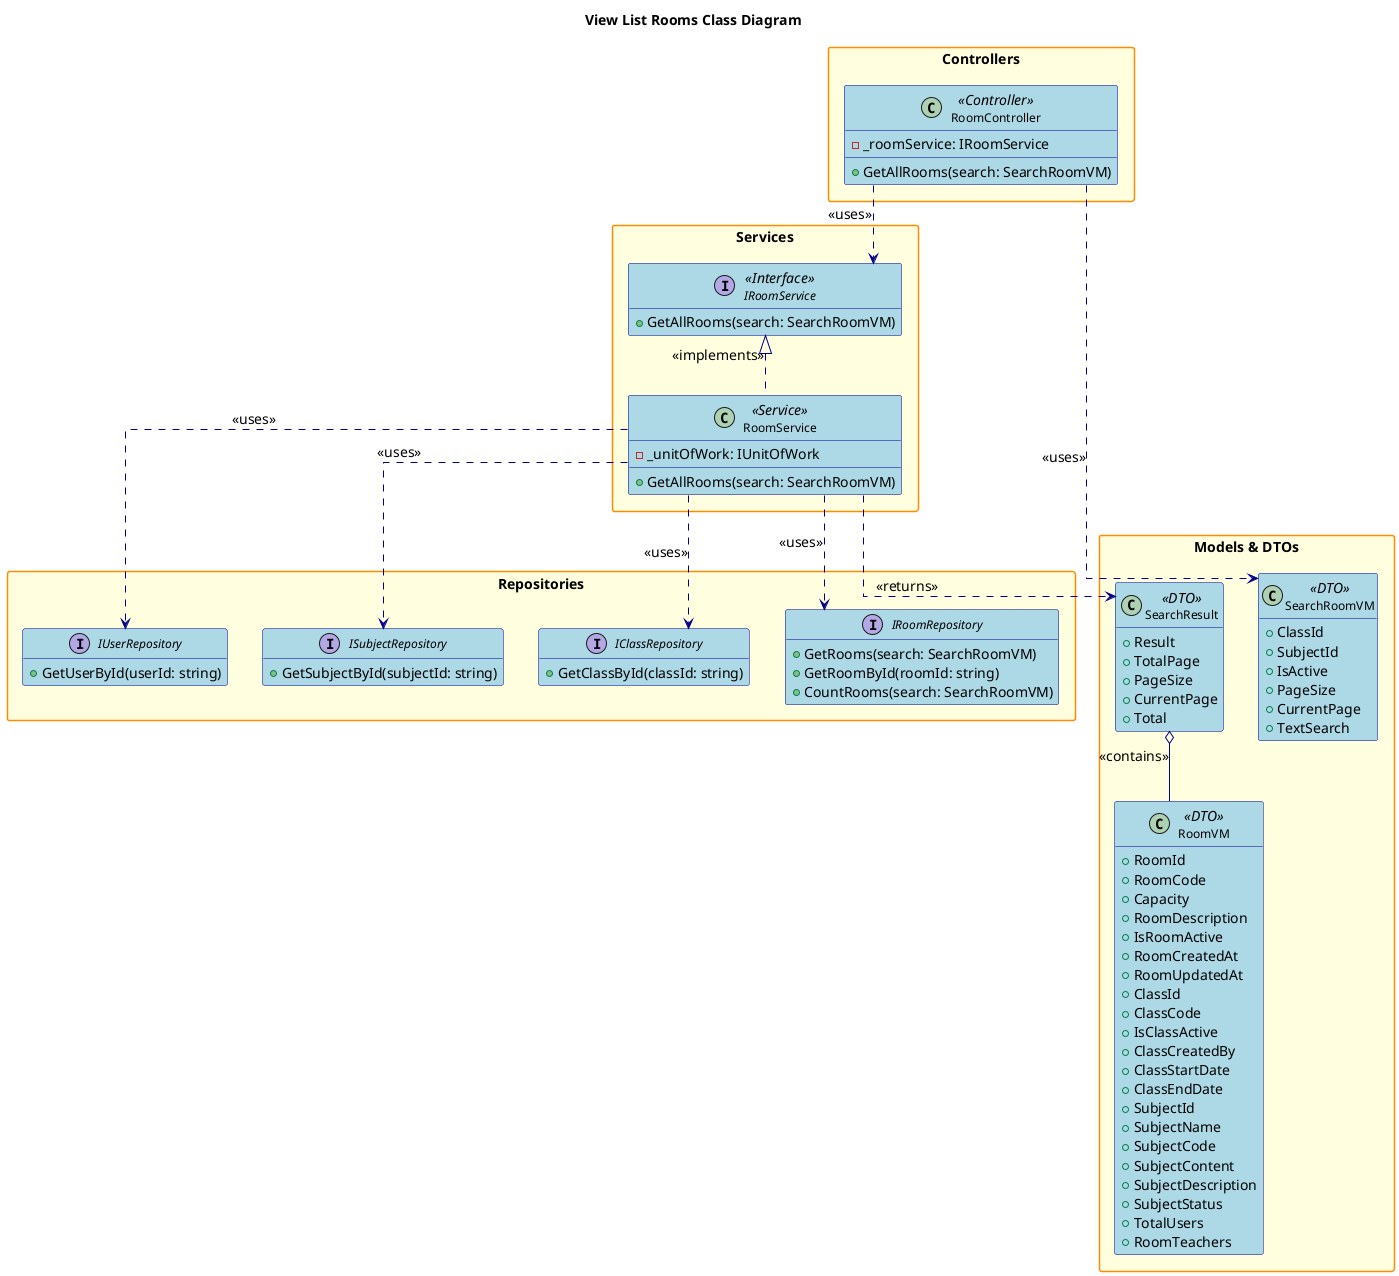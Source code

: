 @startuml
'View List Rooms Class Diagram

hide empty members
skinparam packageStyle rectangle
skinparam linetype ortho
skinparam defaultFontSize 14
skinparam defaultFontName Arial
skinparam classFontSize 12
skinparam classFontName Arial
skinparam noteFontSize 11
skinparam noteFontName Arial

skinparam class {
    BackgroundColor LightBlue
    BorderColor DarkBlue
    ArrowColor DarkBlue
    FontSize 12
}

skinparam package {
    BackgroundColor LightYellow
    BorderColor DarkOrange
    FontSize 14
    FontStyle bold
}
skinparam interface {
    BackgroundColor LightGreen
    BorderColor DarkGreen
    FontSize 12
}

title View List Rooms Class Diagram

package "Controllers" {
    class RoomController <<Controller>> {
        - _roomService: IRoomService
        + GetAllRooms(search: SearchRoomVM)
    }
}

package "Services" {
    interface IRoomService <<Interface>> {
        + GetAllRooms(search: SearchRoomVM)
    }
    class RoomService <<Service>> {
        - _unitOfWork: IUnitOfWork
        + GetAllRooms(search: SearchRoomVM)
    }
}

package "Repositories" {
    interface IRoomRepository {
        + GetRooms(search: SearchRoomVM)
        + GetRoomById(roomId: string)
        + CountRooms(search: SearchRoomVM)
    }
    interface IClassRepository {
        + GetClassById(classId: string)
    }
    interface ISubjectRepository {
        + GetSubjectById(subjectId: string)
    }
    interface IUserRepository {
        + GetUserById(userId: string)
    }
}

package "Models & DTOs" {
    class SearchRoomVM <<DTO>> {
        + ClassId
        + SubjectId
        + IsActive
        + PageSize
        + CurrentPage
        + TextSearch
    }
    class SearchResult <<DTO>> {
        + Result
        + TotalPage
        + PageSize
        + CurrentPage
        + Total
    }
    class RoomVM <<DTO>> {
        + RoomId
        + RoomCode
        + Capacity
        + RoomDescription
        + IsRoomActive
        + RoomCreatedAt
        + RoomUpdatedAt
        + ClassId
        + ClassCode
        + IsClassActive
        + ClassCreatedBy
        + ClassStartDate
        + ClassEndDate
        + SubjectId
        + SubjectName
        + SubjectCode
        + SubjectContent
        + SubjectDescription
        + SubjectStatus
        + TotalUsers
        + RoomTeachers
    }
}

' Relationships
RoomController ..> IRoomService : <<uses>>
RoomController ..> SearchRoomVM : <<uses>>
IRoomService <|.. RoomService : <<implements>>
RoomService ..> IRoomRepository : <<uses>>
RoomService ..> IClassRepository : <<uses>>
RoomService ..> ISubjectRepository : <<uses>>
RoomService ..> IUserRepository : <<uses>>
RoomService ..> SearchResult : <<returns>>
SearchResult o-- RoomVM : <<contains>>

@enduml